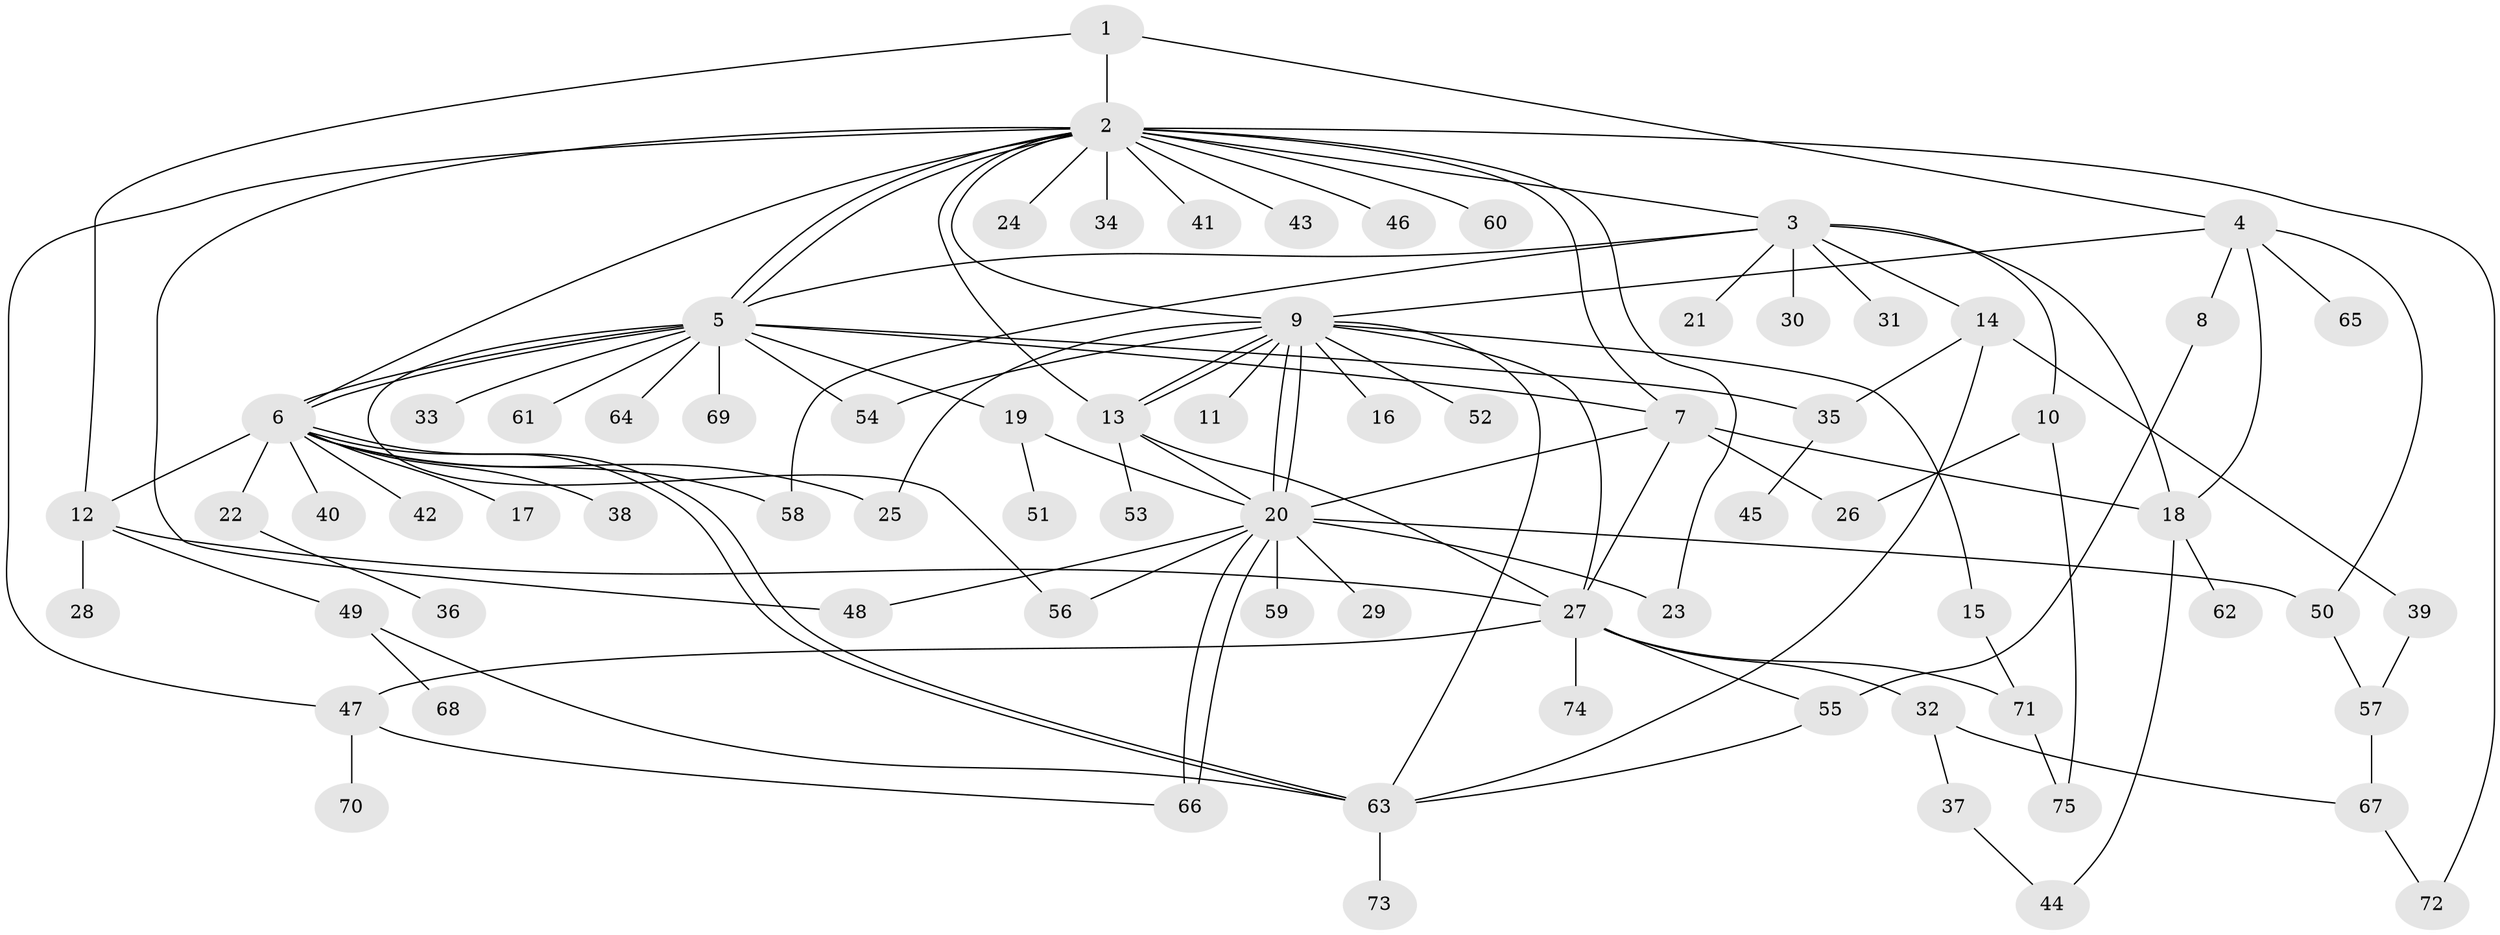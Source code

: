 // coarse degree distribution, {3: 0.14545454545454545, 16: 0.01818181818181818, 8: 0.03636363636363636, 7: 0.01818181818181818, 17: 0.01818181818181818, 15: 0.01818181818181818, 12: 0.03636363636363636, 1: 0.4727272727272727, 4: 0.03636363636363636, 13: 0.01818181818181818, 2: 0.18181818181818182}
// Generated by graph-tools (version 1.1) at 2025/51/02/27/25 19:51:56]
// undirected, 75 vertices, 116 edges
graph export_dot {
graph [start="1"]
  node [color=gray90,style=filled];
  1;
  2;
  3;
  4;
  5;
  6;
  7;
  8;
  9;
  10;
  11;
  12;
  13;
  14;
  15;
  16;
  17;
  18;
  19;
  20;
  21;
  22;
  23;
  24;
  25;
  26;
  27;
  28;
  29;
  30;
  31;
  32;
  33;
  34;
  35;
  36;
  37;
  38;
  39;
  40;
  41;
  42;
  43;
  44;
  45;
  46;
  47;
  48;
  49;
  50;
  51;
  52;
  53;
  54;
  55;
  56;
  57;
  58;
  59;
  60;
  61;
  62;
  63;
  64;
  65;
  66;
  67;
  68;
  69;
  70;
  71;
  72;
  73;
  74;
  75;
  1 -- 2;
  1 -- 4;
  1 -- 12;
  2 -- 3;
  2 -- 5;
  2 -- 5;
  2 -- 6;
  2 -- 7;
  2 -- 9;
  2 -- 13;
  2 -- 23;
  2 -- 24;
  2 -- 34;
  2 -- 41;
  2 -- 43;
  2 -- 46;
  2 -- 47;
  2 -- 48;
  2 -- 60;
  2 -- 72;
  3 -- 5;
  3 -- 10;
  3 -- 14;
  3 -- 18;
  3 -- 21;
  3 -- 30;
  3 -- 31;
  3 -- 58;
  4 -- 8;
  4 -- 9;
  4 -- 18;
  4 -- 50;
  4 -- 65;
  5 -- 6;
  5 -- 6;
  5 -- 7;
  5 -- 19;
  5 -- 33;
  5 -- 35;
  5 -- 54;
  5 -- 56;
  5 -- 61;
  5 -- 64;
  5 -- 69;
  6 -- 12;
  6 -- 17;
  6 -- 22;
  6 -- 25;
  6 -- 38;
  6 -- 40;
  6 -- 42;
  6 -- 58;
  6 -- 63;
  6 -- 63;
  7 -- 18;
  7 -- 20;
  7 -- 26;
  7 -- 27;
  8 -- 55;
  9 -- 11;
  9 -- 13;
  9 -- 13;
  9 -- 15;
  9 -- 16;
  9 -- 20;
  9 -- 20;
  9 -- 25;
  9 -- 27;
  9 -- 52;
  9 -- 54;
  9 -- 63;
  10 -- 26;
  10 -- 75;
  12 -- 27;
  12 -- 28;
  12 -- 49;
  13 -- 20;
  13 -- 27;
  13 -- 53;
  14 -- 35;
  14 -- 39;
  14 -- 63;
  15 -- 71;
  18 -- 44;
  18 -- 62;
  19 -- 20;
  19 -- 51;
  20 -- 23;
  20 -- 29;
  20 -- 48;
  20 -- 50;
  20 -- 56;
  20 -- 59;
  20 -- 66;
  20 -- 66;
  22 -- 36;
  27 -- 32;
  27 -- 47;
  27 -- 55;
  27 -- 71;
  27 -- 74;
  32 -- 37;
  32 -- 67;
  35 -- 45;
  37 -- 44;
  39 -- 57;
  47 -- 66;
  47 -- 70;
  49 -- 63;
  49 -- 68;
  50 -- 57;
  55 -- 63;
  57 -- 67;
  63 -- 73;
  67 -- 72;
  71 -- 75;
}
